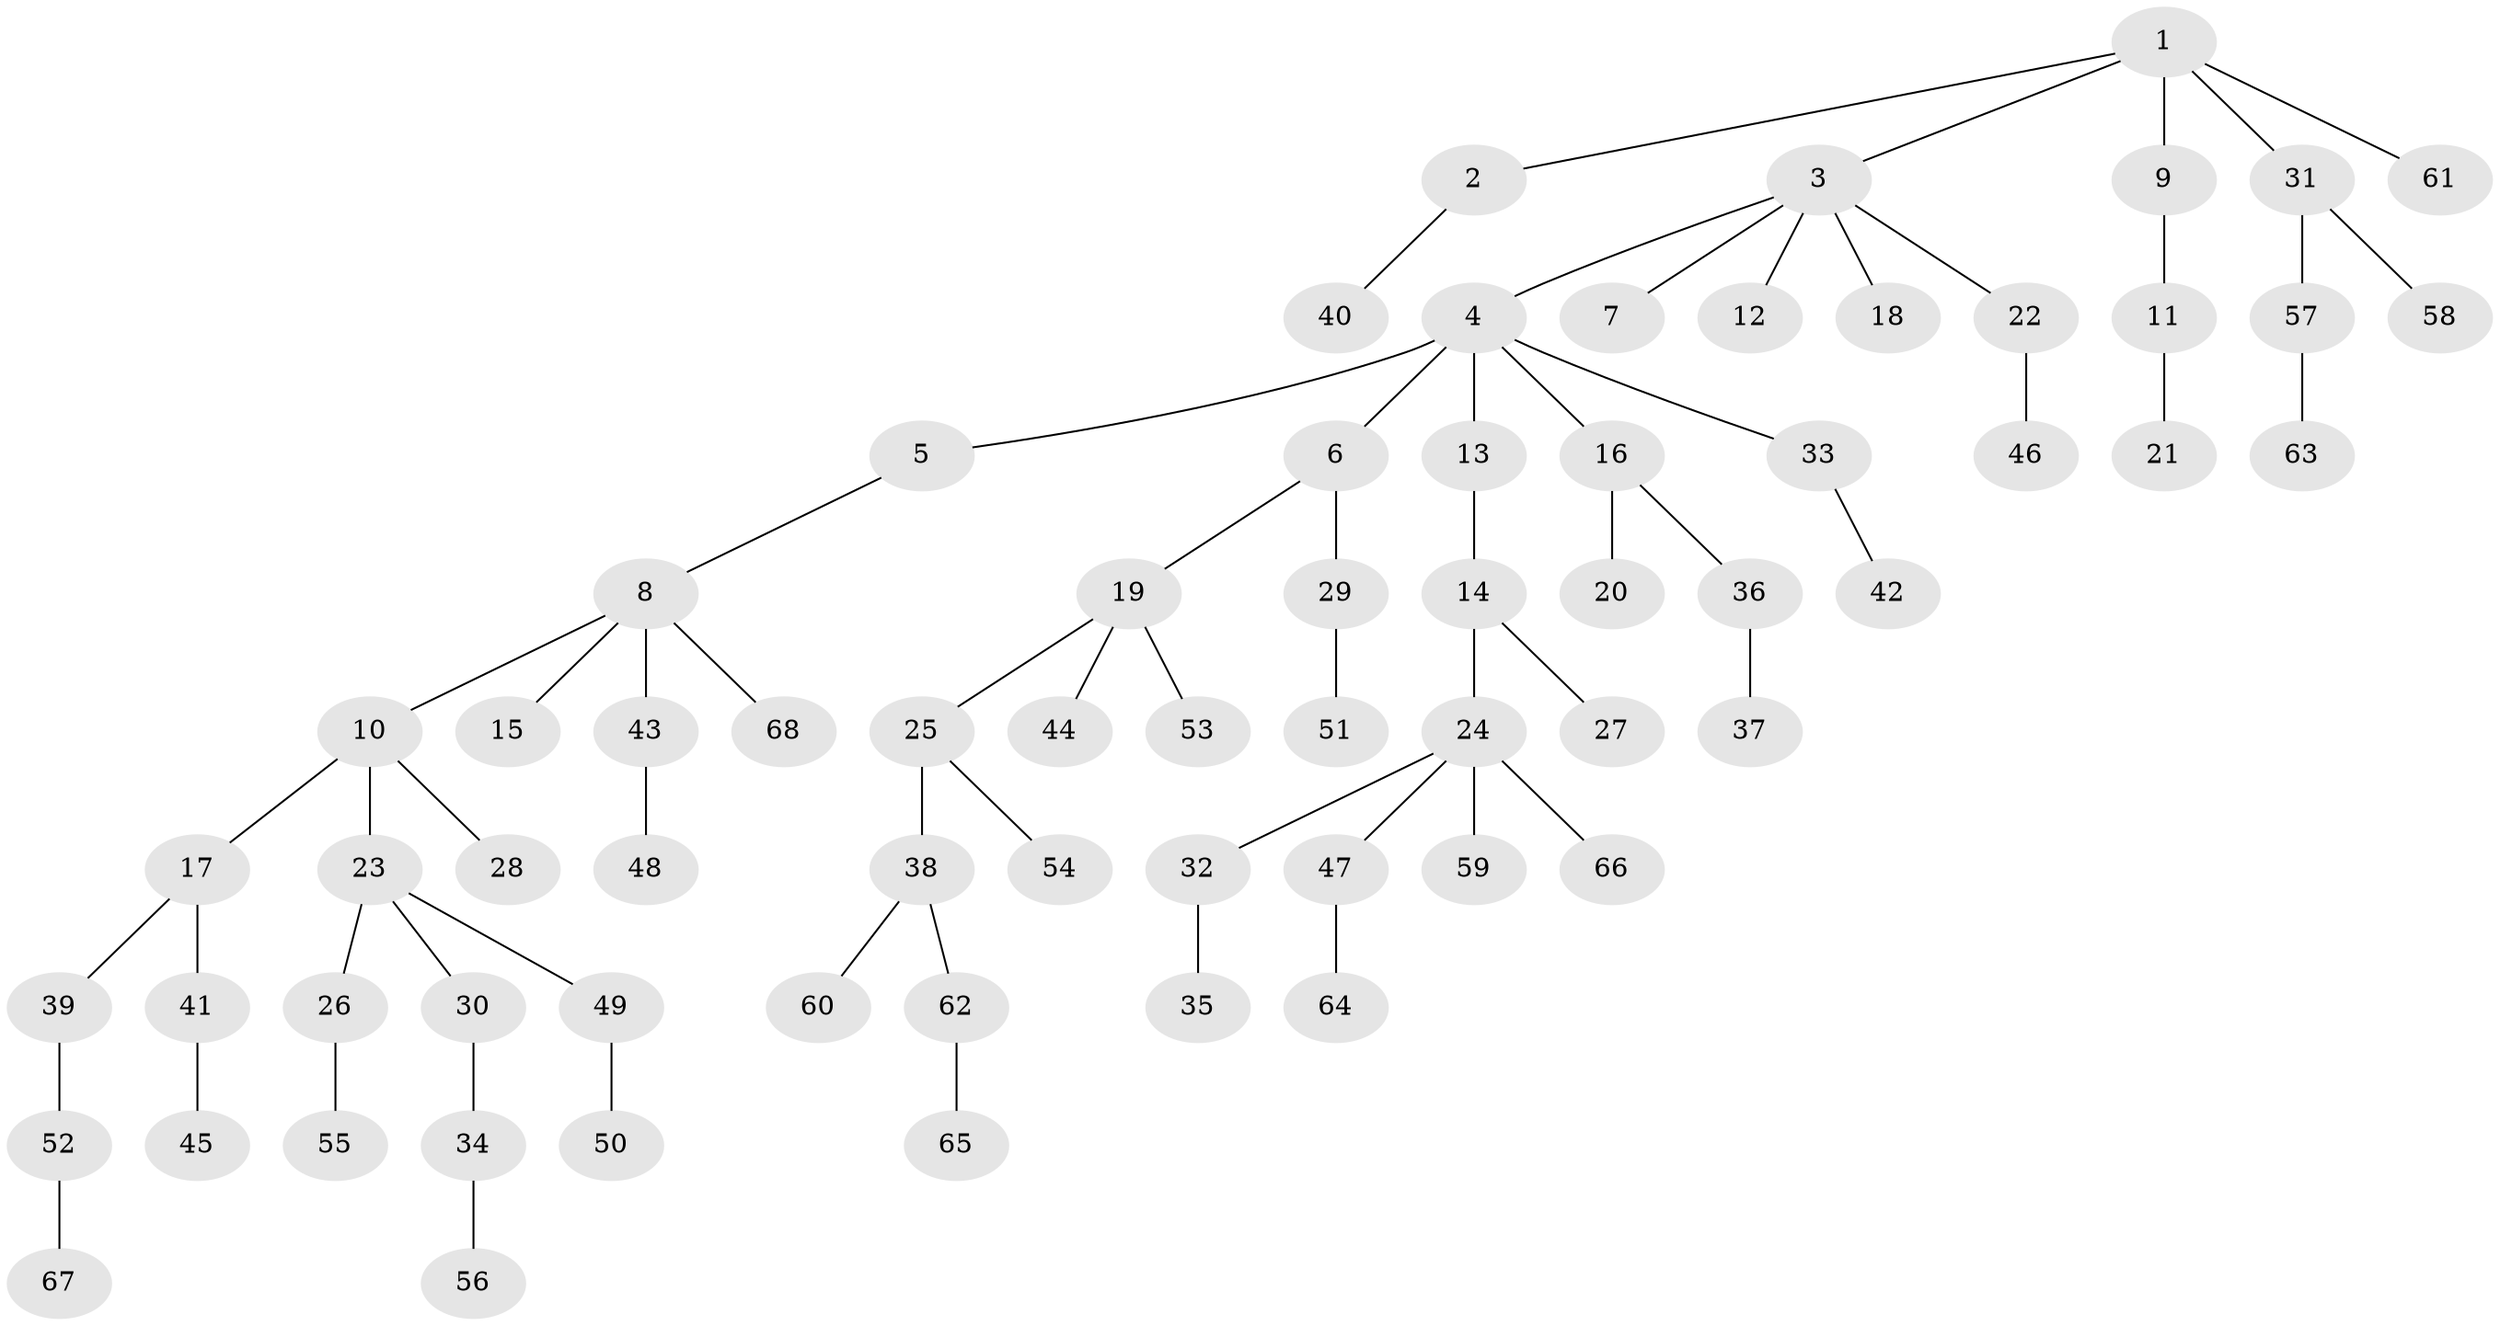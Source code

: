 // Generated by graph-tools (version 1.1) at 2025/15/03/09/25 04:15:20]
// undirected, 68 vertices, 67 edges
graph export_dot {
graph [start="1"]
  node [color=gray90,style=filled];
  1;
  2;
  3;
  4;
  5;
  6;
  7;
  8;
  9;
  10;
  11;
  12;
  13;
  14;
  15;
  16;
  17;
  18;
  19;
  20;
  21;
  22;
  23;
  24;
  25;
  26;
  27;
  28;
  29;
  30;
  31;
  32;
  33;
  34;
  35;
  36;
  37;
  38;
  39;
  40;
  41;
  42;
  43;
  44;
  45;
  46;
  47;
  48;
  49;
  50;
  51;
  52;
  53;
  54;
  55;
  56;
  57;
  58;
  59;
  60;
  61;
  62;
  63;
  64;
  65;
  66;
  67;
  68;
  1 -- 2;
  1 -- 3;
  1 -- 9;
  1 -- 31;
  1 -- 61;
  2 -- 40;
  3 -- 4;
  3 -- 7;
  3 -- 12;
  3 -- 18;
  3 -- 22;
  4 -- 5;
  4 -- 6;
  4 -- 13;
  4 -- 16;
  4 -- 33;
  5 -- 8;
  6 -- 19;
  6 -- 29;
  8 -- 10;
  8 -- 15;
  8 -- 43;
  8 -- 68;
  9 -- 11;
  10 -- 17;
  10 -- 23;
  10 -- 28;
  11 -- 21;
  13 -- 14;
  14 -- 24;
  14 -- 27;
  16 -- 20;
  16 -- 36;
  17 -- 39;
  17 -- 41;
  19 -- 25;
  19 -- 44;
  19 -- 53;
  22 -- 46;
  23 -- 26;
  23 -- 30;
  23 -- 49;
  24 -- 32;
  24 -- 47;
  24 -- 59;
  24 -- 66;
  25 -- 38;
  25 -- 54;
  26 -- 55;
  29 -- 51;
  30 -- 34;
  31 -- 57;
  31 -- 58;
  32 -- 35;
  33 -- 42;
  34 -- 56;
  36 -- 37;
  38 -- 60;
  38 -- 62;
  39 -- 52;
  41 -- 45;
  43 -- 48;
  47 -- 64;
  49 -- 50;
  52 -- 67;
  57 -- 63;
  62 -- 65;
}

